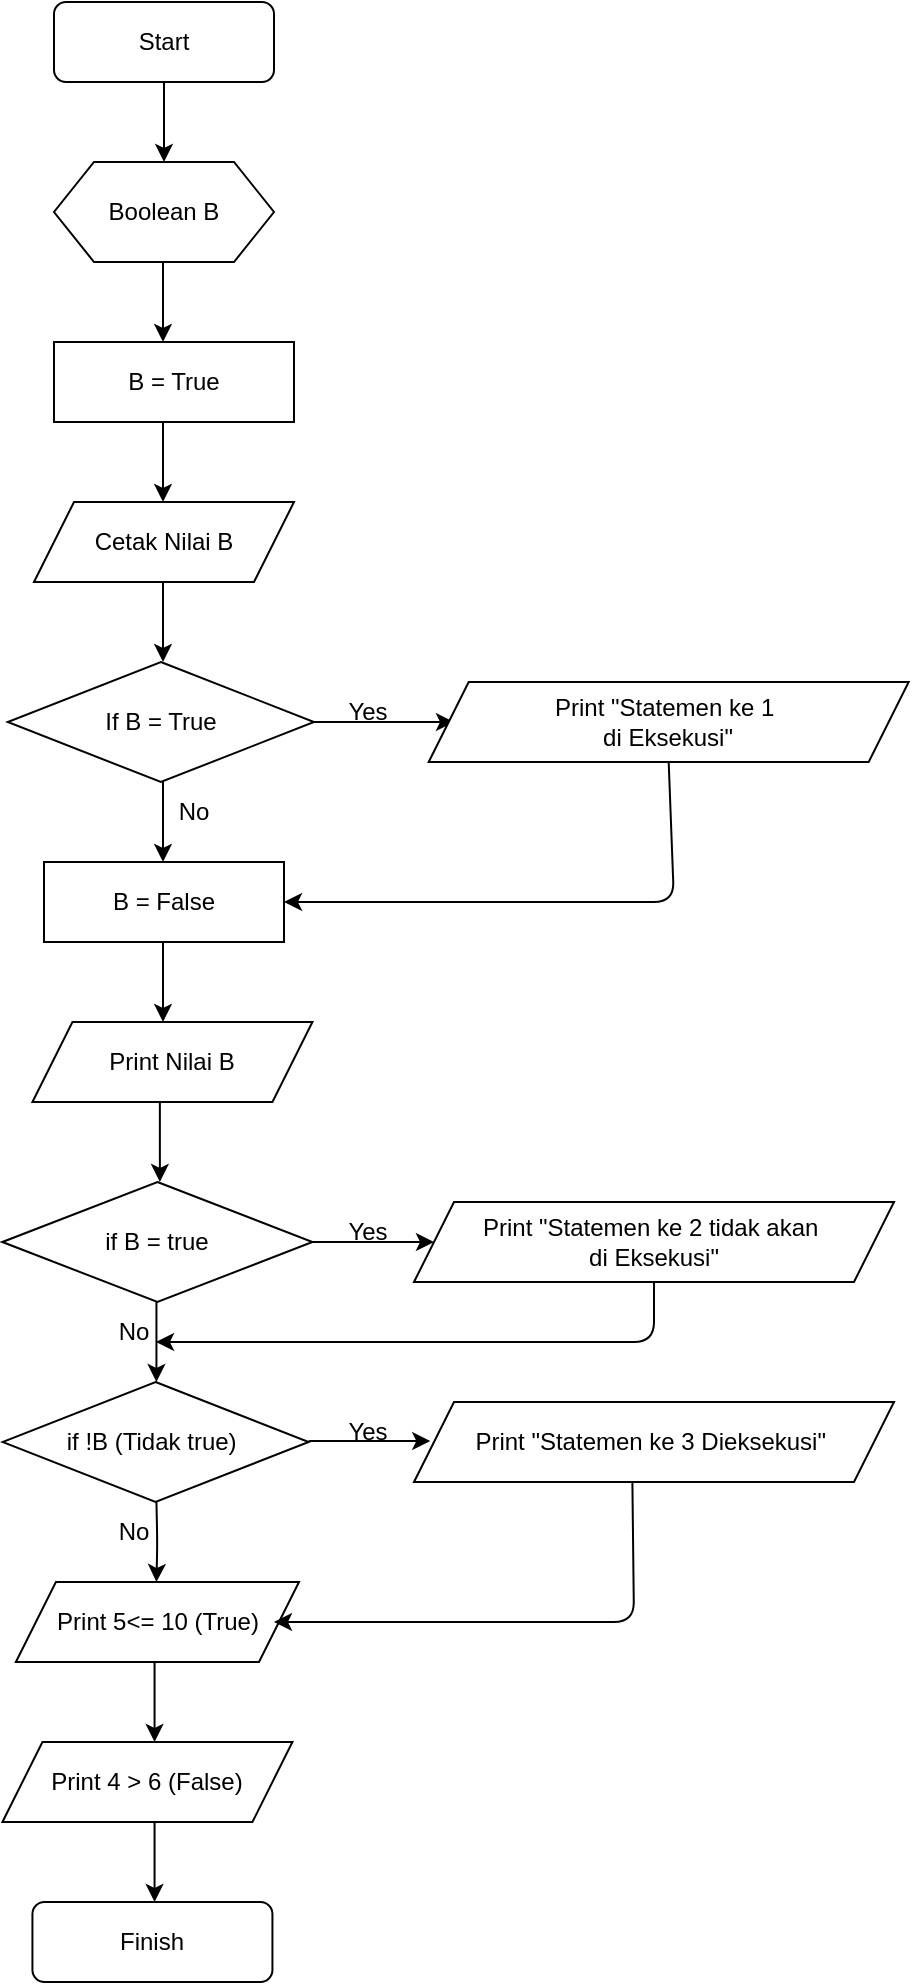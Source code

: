 <mxfile>
    <diagram id="yJkB-YUTM0MohCgqfx7f" name="Page-1">
        <mxGraphModel dx="304" dy="568" grid="1" gridSize="10" guides="1" tooltips="1" connect="1" arrows="1" fold="1" page="1" pageScale="1" pageWidth="850" pageHeight="1100" math="0" shadow="0">
            <root>
                <mxCell id="0"/>
                <mxCell id="1" parent="0"/>
                <mxCell id="2" value="Start" style="rounded=1;whiteSpace=wrap;html=1;" parent="1" vertex="1">
                    <mxGeometry x="320" y="30" width="110" height="40" as="geometry"/>
                </mxCell>
                <mxCell id="3" value="" style="endArrow=classic;html=1;exitX=0.5;exitY=1;exitDx=0;exitDy=0;" parent="1" source="2" edge="1">
                    <mxGeometry width="50" height="50" relative="1" as="geometry">
                        <mxPoint x="370" y="130" as="sourcePoint"/>
                        <mxPoint x="375" y="110" as="targetPoint"/>
                    </mxGeometry>
                </mxCell>
                <mxCell id="5" value="" style="endArrow=classic;html=1;exitX=0.5;exitY=1;exitDx=0;exitDy=0;" parent="1" edge="1">
                    <mxGeometry width="50" height="50" relative="1" as="geometry">
                        <mxPoint x="374.5" y="160" as="sourcePoint"/>
                        <mxPoint x="374.5" y="200" as="targetPoint"/>
                    </mxGeometry>
                </mxCell>
                <mxCell id="6" value="B = True" style="rounded=0;whiteSpace=wrap;html=1;" parent="1" vertex="1">
                    <mxGeometry x="320" y="200" width="120" height="40" as="geometry"/>
                </mxCell>
                <mxCell id="7" value="" style="endArrow=classic;html=1;exitX=0.5;exitY=1;exitDx=0;exitDy=0;" parent="1" edge="1">
                    <mxGeometry width="50" height="50" relative="1" as="geometry">
                        <mxPoint x="374.5" y="240" as="sourcePoint"/>
                        <mxPoint x="374.5" y="280" as="targetPoint"/>
                    </mxGeometry>
                </mxCell>
                <mxCell id="8" value="Cetak Nilai B" style="shape=parallelogram;perimeter=parallelogramPerimeter;whiteSpace=wrap;html=1;fixedSize=1;" parent="1" vertex="1">
                    <mxGeometry x="310" y="280" width="130" height="40" as="geometry"/>
                </mxCell>
                <mxCell id="9" value="" style="endArrow=classic;html=1;exitX=0.5;exitY=1;exitDx=0;exitDy=0;" parent="1" edge="1">
                    <mxGeometry width="50" height="50" relative="1" as="geometry">
                        <mxPoint x="374.5" y="320" as="sourcePoint"/>
                        <mxPoint x="374.5" y="360" as="targetPoint"/>
                    </mxGeometry>
                </mxCell>
                <mxCell id="10" value="If B = True" style="rhombus;whiteSpace=wrap;html=1;" parent="1" vertex="1">
                    <mxGeometry x="296.88" y="360" width="153.12" height="60" as="geometry"/>
                </mxCell>
                <mxCell id="11" value="" style="endArrow=classic;html=1;exitX=0.5;exitY=1;exitDx=0;exitDy=0;" parent="1" edge="1">
                    <mxGeometry width="50" height="50" relative="1" as="geometry">
                        <mxPoint x="374.5" y="420" as="sourcePoint"/>
                        <mxPoint x="374.5" y="460" as="targetPoint"/>
                    </mxGeometry>
                </mxCell>
                <mxCell id="13" value="" style="endArrow=classic;html=1;exitX=0.5;exitY=1;exitDx=0;exitDy=0;" parent="1" edge="1">
                    <mxGeometry width="50" height="50" relative="1" as="geometry">
                        <mxPoint x="374.5" y="500" as="sourcePoint"/>
                        <mxPoint x="374.5" y="540" as="targetPoint"/>
                    </mxGeometry>
                </mxCell>
                <mxCell id="14" value="if B = true" style="rhombus;whiteSpace=wrap;html=1;" parent="1" vertex="1">
                    <mxGeometry x="294.22" y="620" width="155" height="60" as="geometry"/>
                </mxCell>
                <mxCell id="15" value="" style="endArrow=classic;html=1;exitX=0.5;exitY=1;exitDx=0;exitDy=0;" parent="1" edge="1">
                    <mxGeometry width="50" height="50" relative="1" as="geometry">
                        <mxPoint x="372.94" y="580" as="sourcePoint"/>
                        <mxPoint x="372.94" y="620" as="targetPoint"/>
                    </mxGeometry>
                </mxCell>
                <mxCell id="16" value="Print 5&amp;lt;= 10 (True)" style="shape=parallelogram;perimeter=parallelogramPerimeter;whiteSpace=wrap;html=1;fixedSize=1;" parent="1" vertex="1">
                    <mxGeometry x="300.94" y="820" width="141.56" height="40" as="geometry"/>
                </mxCell>
                <mxCell id="17" value="" style="endArrow=classic;html=1;exitX=0.5;exitY=1;exitDx=0;exitDy=0;" parent="1" edge="1">
                    <mxGeometry width="50" height="50" relative="1" as="geometry">
                        <mxPoint x="371.22" y="680" as="sourcePoint"/>
                        <mxPoint x="371.22" y="720" as="targetPoint"/>
                    </mxGeometry>
                </mxCell>
                <mxCell id="18" value="Print 4 &amp;gt; 6 (False)" style="shape=parallelogram;perimeter=parallelogramPerimeter;whiteSpace=wrap;html=1;fixedSize=1;" parent="1" vertex="1">
                    <mxGeometry x="294.22" y="900" width="145" height="40" as="geometry"/>
                </mxCell>
                <mxCell id="19" value="" style="endArrow=classic;html=1;exitX=0.5;exitY=1;exitDx=0;exitDy=0;" parent="1" edge="1">
                    <mxGeometry width="50" height="50" relative="1" as="geometry">
                        <mxPoint x="371.22" y="780" as="sourcePoint"/>
                        <mxPoint x="371.22" y="820" as="targetPoint"/>
                        <Array as="points">
                            <mxPoint x="371.66" y="800"/>
                        </Array>
                    </mxGeometry>
                </mxCell>
                <mxCell id="20" value="Print Nilai B" style="shape=parallelogram;perimeter=parallelogramPerimeter;whiteSpace=wrap;html=1;fixedSize=1;" parent="1" vertex="1">
                    <mxGeometry x="309.22" y="540" width="140" height="40" as="geometry"/>
                </mxCell>
                <mxCell id="21" value="" style="endArrow=classic;html=1;exitX=0.5;exitY=1;exitDx=0;exitDy=0;" parent="1" edge="1">
                    <mxGeometry width="50" height="50" relative="1" as="geometry">
                        <mxPoint x="370.28" y="860" as="sourcePoint"/>
                        <mxPoint x="370.28" y="900" as="targetPoint"/>
                    </mxGeometry>
                </mxCell>
                <mxCell id="22" value="Finish" style="rounded=1;whiteSpace=wrap;html=1;" parent="1" vertex="1">
                    <mxGeometry x="309.22" y="980" width="120" height="40" as="geometry"/>
                </mxCell>
                <mxCell id="23" value="Boolean B" style="shape=hexagon;perimeter=hexagonPerimeter2;whiteSpace=wrap;html=1;fixedSize=1;" parent="1" vertex="1">
                    <mxGeometry x="320" y="110" width="110" height="50" as="geometry"/>
                </mxCell>
                <mxCell id="24" value="B = False" style="rounded=0;whiteSpace=wrap;html=1;" parent="1" vertex="1">
                    <mxGeometry x="315" y="460" width="120" height="40" as="geometry"/>
                </mxCell>
                <mxCell id="25" value="if !B (Tidak true)&amp;nbsp;" style="rhombus;whiteSpace=wrap;html=1;" parent="1" vertex="1">
                    <mxGeometry x="294.22" y="720" width="153.12" height="60" as="geometry"/>
                </mxCell>
                <mxCell id="26" value="" style="endArrow=classic;html=1;exitX=0.5;exitY=1;exitDx=0;exitDy=0;" parent="1" edge="1">
                    <mxGeometry width="50" height="50" relative="1" as="geometry">
                        <mxPoint x="370.28" y="940" as="sourcePoint"/>
                        <mxPoint x="370.28" y="980" as="targetPoint"/>
                    </mxGeometry>
                </mxCell>
                <mxCell id="27" value="" style="endArrow=classic;html=1;exitX=1;exitY=0.5;exitDx=0;exitDy=0;" parent="1" source="14" edge="1">
                    <mxGeometry width="50" height="50" relative="1" as="geometry">
                        <mxPoint x="470" y="660" as="sourcePoint"/>
                        <mxPoint x="510" y="650" as="targetPoint"/>
                    </mxGeometry>
                </mxCell>
                <mxCell id="28" value="Print &quot;Statemen ke 2 tidak akan&amp;nbsp;&lt;br&gt;di Eksekusi&quot;" style="shape=parallelogram;perimeter=parallelogramPerimeter;whiteSpace=wrap;html=1;fixedSize=1;" parent="1" vertex="1">
                    <mxGeometry x="500" y="630" width="240" height="40" as="geometry"/>
                </mxCell>
                <mxCell id="29" value="" style="endArrow=classic;html=1;" parent="1" source="28" edge="1">
                    <mxGeometry width="50" height="50" relative="1" as="geometry">
                        <mxPoint x="620" y="720" as="sourcePoint"/>
                        <mxPoint x="371" y="700" as="targetPoint"/>
                        <Array as="points">
                            <mxPoint x="620" y="700"/>
                        </Array>
                    </mxGeometry>
                </mxCell>
                <mxCell id="30" value="" style="endArrow=classic;html=1;exitX=1;exitY=0.5;exitDx=0;exitDy=0;" parent="1" edge="1">
                    <mxGeometry width="50" height="50" relative="1" as="geometry">
                        <mxPoint x="447.34" y="749.5" as="sourcePoint"/>
                        <mxPoint x="508.12" y="749.5" as="targetPoint"/>
                    </mxGeometry>
                </mxCell>
                <mxCell id="31" value="Print &quot;Statemen ke 3 Dieksekusi&quot;&amp;nbsp;" style="shape=parallelogram;perimeter=parallelogramPerimeter;whiteSpace=wrap;html=1;fixedSize=1;" parent="1" vertex="1">
                    <mxGeometry x="500" y="730" width="240" height="40" as="geometry"/>
                </mxCell>
                <mxCell id="32" value="" style="endArrow=classic;html=1;exitX=0.455;exitY=1.01;exitDx=0;exitDy=0;exitPerimeter=0;" parent="1" source="31" edge="1">
                    <mxGeometry width="50" height="50" relative="1" as="geometry">
                        <mxPoint x="690" y="810" as="sourcePoint"/>
                        <mxPoint x="430" y="840" as="targetPoint"/>
                        <Array as="points">
                            <mxPoint x="610" y="840"/>
                        </Array>
                    </mxGeometry>
                </mxCell>
                <mxCell id="33" value="Yes" style="text;html=1;strokeColor=none;fillColor=none;align=center;verticalAlign=middle;whiteSpace=wrap;rounded=0;" vertex="1" parent="1">
                    <mxGeometry x="447.34" y="630" width="60" height="30" as="geometry"/>
                </mxCell>
                <mxCell id="37" value="Yes" style="text;html=1;strokeColor=none;fillColor=none;align=center;verticalAlign=middle;whiteSpace=wrap;rounded=0;" vertex="1" parent="1">
                    <mxGeometry x="447.34" y="730" width="60" height="30" as="geometry"/>
                </mxCell>
                <mxCell id="38" value="No" style="text;html=1;strokeColor=none;fillColor=none;align=center;verticalAlign=middle;whiteSpace=wrap;rounded=0;" vertex="1" parent="1">
                    <mxGeometry x="330" y="680" width="60" height="30" as="geometry"/>
                </mxCell>
                <mxCell id="39" value="No" style="text;html=1;strokeColor=none;fillColor=none;align=center;verticalAlign=middle;whiteSpace=wrap;rounded=0;" vertex="1" parent="1">
                    <mxGeometry x="330" y="780" width="60" height="30" as="geometry"/>
                </mxCell>
                <mxCell id="40" value="" style="endArrow=classic;html=1;exitX=1;exitY=0.5;exitDx=0;exitDy=0;" edge="1" parent="1" source="10">
                    <mxGeometry width="50" height="50" relative="1" as="geometry">
                        <mxPoint x="480" y="410" as="sourcePoint"/>
                        <mxPoint x="520" y="390" as="targetPoint"/>
                    </mxGeometry>
                </mxCell>
                <mxCell id="41" value="Print &quot;Statemen ke 1&amp;nbsp;&lt;br&gt;di Eksekusi&quot;" style="shape=parallelogram;perimeter=parallelogramPerimeter;whiteSpace=wrap;html=1;fixedSize=1;" vertex="1" parent="1">
                    <mxGeometry x="507.34" y="370" width="240" height="40" as="geometry"/>
                </mxCell>
                <mxCell id="42" value="" style="endArrow=classic;html=1;exitX=0.5;exitY=1;exitDx=0;exitDy=0;" edge="1" parent="1" source="41">
                    <mxGeometry width="50" height="50" relative="1" as="geometry">
                        <mxPoint x="684" y="450" as="sourcePoint"/>
                        <mxPoint x="435" y="480" as="targetPoint"/>
                        <Array as="points">
                            <mxPoint x="630" y="480"/>
                        </Array>
                    </mxGeometry>
                </mxCell>
                <mxCell id="43" value="Yes" style="text;html=1;strokeColor=none;fillColor=none;align=center;verticalAlign=middle;whiteSpace=wrap;rounded=0;" vertex="1" parent="1">
                    <mxGeometry x="447.34" y="370" width="60" height="30" as="geometry"/>
                </mxCell>
                <mxCell id="44" value="No" style="text;html=1;strokeColor=none;fillColor=none;align=center;verticalAlign=middle;whiteSpace=wrap;rounded=0;" vertex="1" parent="1">
                    <mxGeometry x="360" y="420" width="60" height="30" as="geometry"/>
                </mxCell>
            </root>
        </mxGraphModel>
    </diagram>
</mxfile>